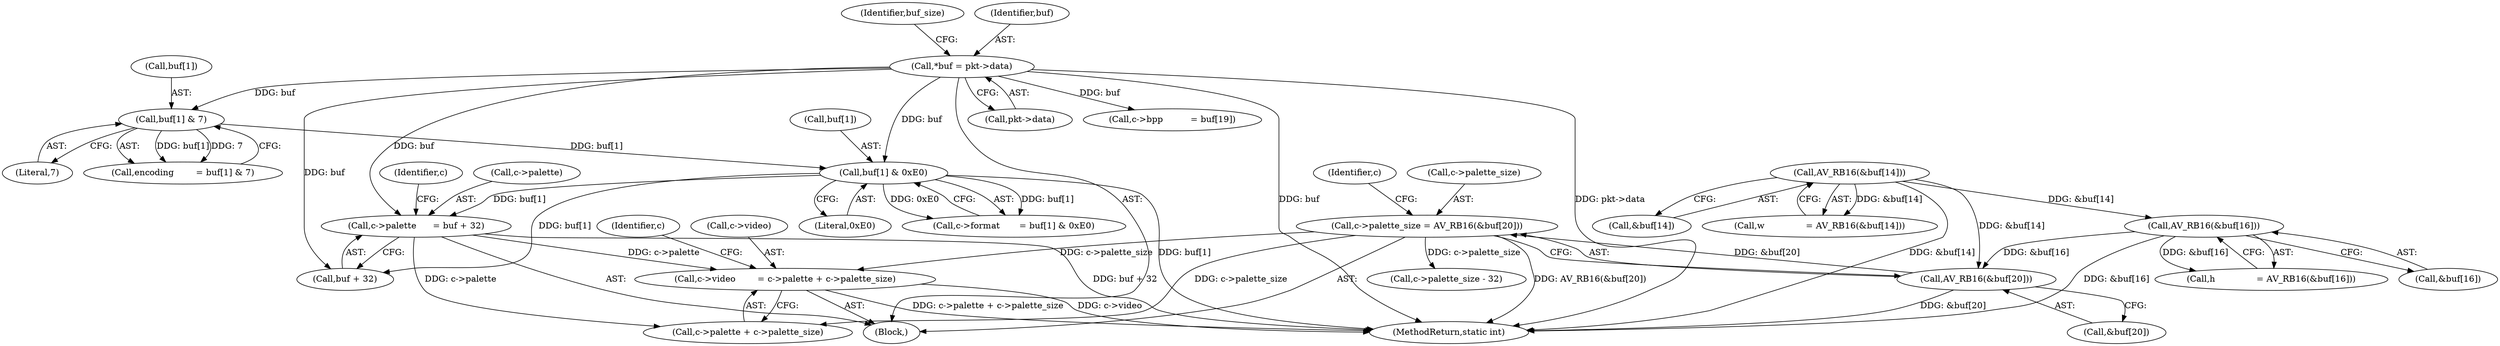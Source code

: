 digraph "0_FFmpeg_e1b60aad77c27ed5d4dfc11e5e6a05a38c70489d@pointer" {
"1000191" [label="(Call,c->video        = c->palette + c->palette_size)"];
"1000184" [label="(Call,c->palette      = buf + 32)"];
"1000149" [label="(Call,buf[1] & 0xE0)"];
"1000140" [label="(Call,buf[1] & 7)"];
"1000127" [label="(Call,*buf = pkt->data)"];
"1000175" [label="(Call,c->palette_size = AV_RB16(&buf[20]))"];
"1000179" [label="(Call,AV_RB16(&buf[20]))"];
"1000163" [label="(Call,AV_RB16(&buf[16]))"];
"1000156" [label="(Call,AV_RB16(&buf[14]))"];
"1000193" [label="(Identifier,c)"];
"1000175" [label="(Call,c->palette_size = AV_RB16(&buf[20]))"];
"1000149" [label="(Call,buf[1] & 0xE0)"];
"1000129" [label="(Call,pkt->data)"];
"1000161" [label="(Call,h               = AV_RB16(&buf[16]))"];
"1000163" [label="(Call,AV_RB16(&buf[16]))"];
"1000208" [label="(Call,c->palette_size - 32)"];
"1000105" [label="(Block,)"];
"1000156" [label="(Call,AV_RB16(&buf[14]))"];
"1000157" [label="(Call,&buf[14])"];
"1000180" [label="(Call,&buf[20])"];
"1000134" [label="(Identifier,buf_size)"];
"1000144" [label="(Literal,7)"];
"1000186" [label="(Identifier,c)"];
"1000185" [label="(Call,c->palette)"];
"1000141" [label="(Call,buf[1])"];
"1000176" [label="(Call,c->palette_size)"];
"1000150" [label="(Call,buf[1])"];
"1000168" [label="(Call,c->bpp          = buf[19])"];
"1000128" [label="(Identifier,buf)"];
"1000184" [label="(Call,c->palette      = buf + 32)"];
"1000191" [label="(Call,c->video        = c->palette + c->palette_size)"];
"1000188" [label="(Call,buf + 32)"];
"1000192" [label="(Call,c->video)"];
"1000138" [label="(Call,encoding        = buf[1] & 7)"];
"1000204" [label="(Identifier,c)"];
"1000127" [label="(Call,*buf = pkt->data)"];
"1000164" [label="(Call,&buf[16])"];
"1000154" [label="(Call,w               = AV_RB16(&buf[14]))"];
"1000179" [label="(Call,AV_RB16(&buf[20]))"];
"1000195" [label="(Call,c->palette + c->palette_size)"];
"1000140" [label="(Call,buf[1] & 7)"];
"1000153" [label="(Literal,0xE0)"];
"1000145" [label="(Call,c->format       = buf[1] & 0xE0)"];
"1000502" [label="(MethodReturn,static int)"];
"1000191" -> "1000105"  [label="AST: "];
"1000191" -> "1000195"  [label="CFG: "];
"1000192" -> "1000191"  [label="AST: "];
"1000195" -> "1000191"  [label="AST: "];
"1000204" -> "1000191"  [label="CFG: "];
"1000191" -> "1000502"  [label="DDG: c->palette + c->palette_size"];
"1000191" -> "1000502"  [label="DDG: c->video"];
"1000184" -> "1000191"  [label="DDG: c->palette"];
"1000175" -> "1000191"  [label="DDG: c->palette_size"];
"1000184" -> "1000105"  [label="AST: "];
"1000184" -> "1000188"  [label="CFG: "];
"1000185" -> "1000184"  [label="AST: "];
"1000188" -> "1000184"  [label="AST: "];
"1000193" -> "1000184"  [label="CFG: "];
"1000184" -> "1000502"  [label="DDG: buf + 32"];
"1000149" -> "1000184"  [label="DDG: buf[1]"];
"1000127" -> "1000184"  [label="DDG: buf"];
"1000184" -> "1000195"  [label="DDG: c->palette"];
"1000149" -> "1000145"  [label="AST: "];
"1000149" -> "1000153"  [label="CFG: "];
"1000150" -> "1000149"  [label="AST: "];
"1000153" -> "1000149"  [label="AST: "];
"1000145" -> "1000149"  [label="CFG: "];
"1000149" -> "1000502"  [label="DDG: buf[1]"];
"1000149" -> "1000145"  [label="DDG: buf[1]"];
"1000149" -> "1000145"  [label="DDG: 0xE0"];
"1000140" -> "1000149"  [label="DDG: buf[1]"];
"1000127" -> "1000149"  [label="DDG: buf"];
"1000149" -> "1000188"  [label="DDG: buf[1]"];
"1000140" -> "1000138"  [label="AST: "];
"1000140" -> "1000144"  [label="CFG: "];
"1000141" -> "1000140"  [label="AST: "];
"1000144" -> "1000140"  [label="AST: "];
"1000138" -> "1000140"  [label="CFG: "];
"1000140" -> "1000138"  [label="DDG: buf[1]"];
"1000140" -> "1000138"  [label="DDG: 7"];
"1000127" -> "1000140"  [label="DDG: buf"];
"1000127" -> "1000105"  [label="AST: "];
"1000127" -> "1000129"  [label="CFG: "];
"1000128" -> "1000127"  [label="AST: "];
"1000129" -> "1000127"  [label="AST: "];
"1000134" -> "1000127"  [label="CFG: "];
"1000127" -> "1000502"  [label="DDG: pkt->data"];
"1000127" -> "1000502"  [label="DDG: buf"];
"1000127" -> "1000168"  [label="DDG: buf"];
"1000127" -> "1000188"  [label="DDG: buf"];
"1000175" -> "1000105"  [label="AST: "];
"1000175" -> "1000179"  [label="CFG: "];
"1000176" -> "1000175"  [label="AST: "];
"1000179" -> "1000175"  [label="AST: "];
"1000186" -> "1000175"  [label="CFG: "];
"1000175" -> "1000502"  [label="DDG: AV_RB16(&buf[20])"];
"1000179" -> "1000175"  [label="DDG: &buf[20]"];
"1000175" -> "1000195"  [label="DDG: c->palette_size"];
"1000175" -> "1000208"  [label="DDG: c->palette_size"];
"1000179" -> "1000180"  [label="CFG: "];
"1000180" -> "1000179"  [label="AST: "];
"1000179" -> "1000502"  [label="DDG: &buf[20]"];
"1000163" -> "1000179"  [label="DDG: &buf[16]"];
"1000156" -> "1000179"  [label="DDG: &buf[14]"];
"1000163" -> "1000161"  [label="AST: "];
"1000163" -> "1000164"  [label="CFG: "];
"1000164" -> "1000163"  [label="AST: "];
"1000161" -> "1000163"  [label="CFG: "];
"1000163" -> "1000502"  [label="DDG: &buf[16]"];
"1000163" -> "1000161"  [label="DDG: &buf[16]"];
"1000156" -> "1000163"  [label="DDG: &buf[14]"];
"1000156" -> "1000154"  [label="AST: "];
"1000156" -> "1000157"  [label="CFG: "];
"1000157" -> "1000156"  [label="AST: "];
"1000154" -> "1000156"  [label="CFG: "];
"1000156" -> "1000502"  [label="DDG: &buf[14]"];
"1000156" -> "1000154"  [label="DDG: &buf[14]"];
}
